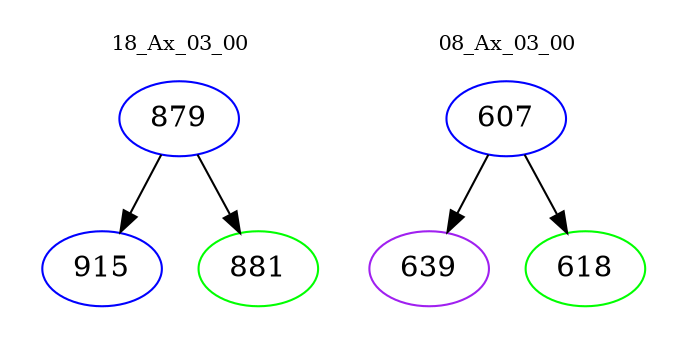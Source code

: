 digraph{
subgraph cluster_0 {
color = white
label = "18_Ax_03_00";
fontsize=10;
T0_879 [label="879", color="blue"]
T0_879 -> T0_915 [color="black"]
T0_915 [label="915", color="blue"]
T0_879 -> T0_881 [color="black"]
T0_881 [label="881", color="green"]
}
subgraph cluster_1 {
color = white
label = "08_Ax_03_00";
fontsize=10;
T1_607 [label="607", color="blue"]
T1_607 -> T1_639 [color="black"]
T1_639 [label="639", color="purple"]
T1_607 -> T1_618 [color="black"]
T1_618 [label="618", color="green"]
}
}
